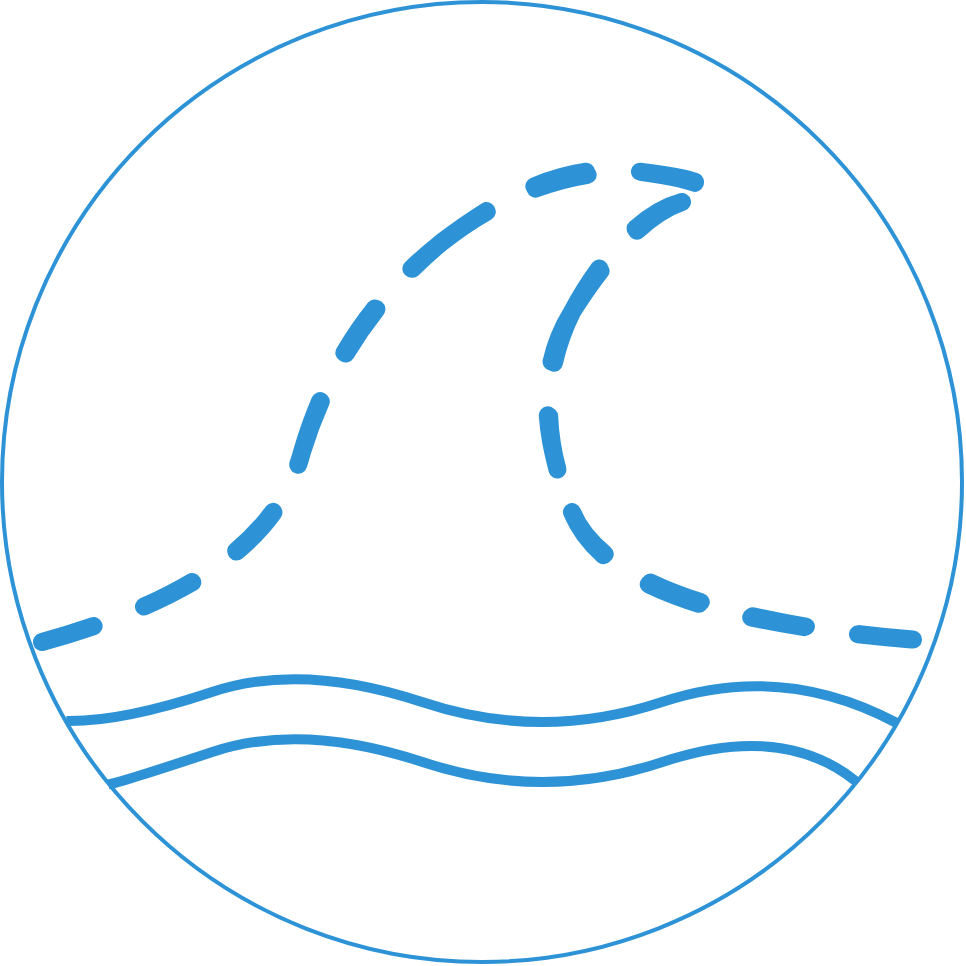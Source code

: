 <mxfile version="20.6.2" type="device"><diagram id="zMjwqNUvd63cDTAgkzoN" name="Page-1"><mxGraphModel dx="1316" dy="801" grid="1" gridSize="10" guides="1" tooltips="1" connect="1" arrows="1" fold="1" page="1" pageScale="1" pageWidth="850" pageHeight="1100" math="0" shadow="0"><root><mxCell id="0"/><mxCell id="1" parent="0"/><mxCell id="hne_KUCfnZm19W4on7HV-6" value="" style="ellipse;whiteSpace=wrap;html=1;aspect=fixed;fillColor=none;strokeColor=#2D93D6;strokeWidth=2;" parent="1" vertex="1"><mxGeometry x="340" y="160" width="480" height="480" as="geometry"/></mxCell><mxCell id="hne_KUCfnZm19W4on7HV-1" value="" style="curved=1;endArrow=none;html=1;rounded=0;endFill=0;dashed=1;sketch=1;fillColor=#b1ddf0;strokeColor=#2D93D6;entryX=0.973;entryY=0.666;entryDx=0;entryDy=0;entryPerimeter=0;strokeWidth=9;" parent="1" target="hne_KUCfnZm19W4on7HV-6" edge="1"><mxGeometry width="50" height="50" relative="1" as="geometry"><mxPoint x="360" y="480" as="sourcePoint"/><mxPoint x="840" y="480" as="targetPoint"/><Array as="points"><mxPoint x="470" y="450"/><mxPoint x="510" y="320"/><mxPoint x="610" y="240"/><mxPoint x="710" y="250"/><mxPoint x="650" y="270"/><mxPoint x="600" y="360"/><mxPoint x="650" y="470"/></Array></mxGeometry></mxCell><mxCell id="hne_KUCfnZm19W4on7HV-3" value="" style="curved=1;endArrow=none;html=1;rounded=0;endFill=0;strokeWidth=5;fillColor=#b1ddf0;strokeColor=#2D93D6;exitX=0.067;exitY=0.749;exitDx=0;exitDy=0;exitPerimeter=0;entryX=0.932;entryY=0.751;entryDx=0;entryDy=0;entryPerimeter=0;" parent="1" source="hne_KUCfnZm19W4on7HV-6" target="hne_KUCfnZm19W4on7HV-6" edge="1"><mxGeometry width="50" height="50" relative="1" as="geometry"><mxPoint x="180" y="520" as="sourcePoint"/><mxPoint x="830" y="520" as="targetPoint"/><Array as="points"><mxPoint x="400" y="520"/><mxPoint x="490" y="490"/><mxPoint x="610" y="530"/><mxPoint x="730" y="490"/></Array></mxGeometry></mxCell><mxCell id="qDo_8N1e4xvjgSw7n4OM-1" value="" style="curved=1;endArrow=none;html=1;rounded=0;endFill=0;strokeWidth=5;fillColor=#b1ddf0;strokeColor=#2D93D6;entryX=0.89;entryY=0.812;entryDx=0;entryDy=0;entryPerimeter=0;exitX=0.111;exitY=0.815;exitDx=0;exitDy=0;exitPerimeter=0;" edge="1" parent="1" source="hne_KUCfnZm19W4on7HV-6" target="hne_KUCfnZm19W4on7HV-6"><mxGeometry width="50" height="50" relative="1" as="geometry"><mxPoint x="390" y="550" as="sourcePoint"/><mxPoint x="787.6" y="550.48" as="targetPoint"/><Array as="points"><mxPoint x="400" y="550"/><mxPoint x="490.24" y="520"/><mxPoint x="610.24" y="560"/><mxPoint x="730.24" y="520"/></Array></mxGeometry></mxCell></root></mxGraphModel></diagram></mxfile>